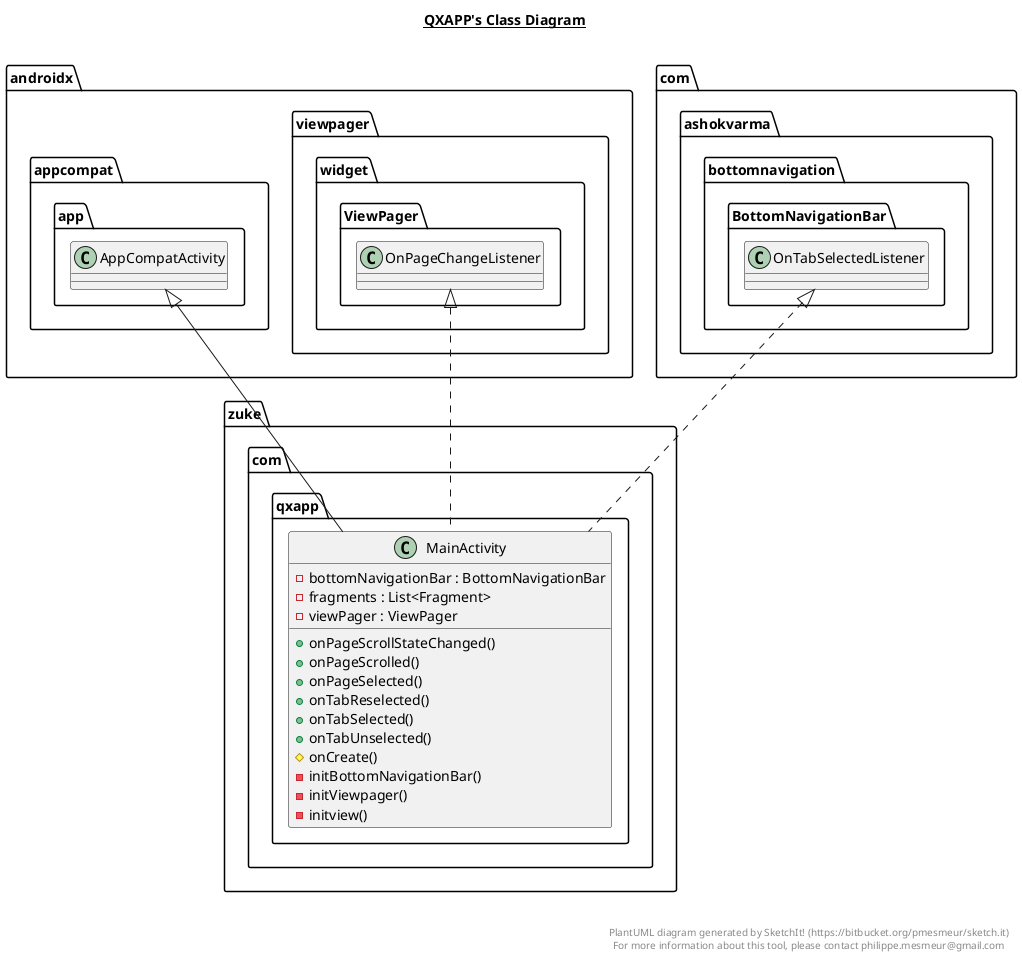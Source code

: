 @startuml

title __QXAPP's Class Diagram__\n

  namespace zuke.com.qxapp {
    class zuke.com.qxapp.MainActivity {
        - bottomNavigationBar : BottomNavigationBar
        - fragments : List<Fragment>
        - viewPager : ViewPager
        + onPageScrollStateChanged()
        + onPageScrolled()
        + onPageSelected()
        + onTabReselected()
        + onTabSelected()
        + onTabUnselected()
        # onCreate()
        - initBottomNavigationBar()
        - initViewpager()
        - initview()
    }
  }
  

  zuke.com.qxapp.MainActivity .up.|> androidx.viewpager.widget.ViewPager.OnPageChangeListener
  zuke.com.qxapp.MainActivity .up.|> com.ashokvarma.bottomnavigation.BottomNavigationBar.OnTabSelectedListener
  zuke.com.qxapp.MainActivity -up-|> androidx.appcompat.app.AppCompatActivity


right footer


PlantUML diagram generated by SketchIt! (https://bitbucket.org/pmesmeur/sketch.it)
For more information about this tool, please contact philippe.mesmeur@gmail.com
endfooter

@enduml
